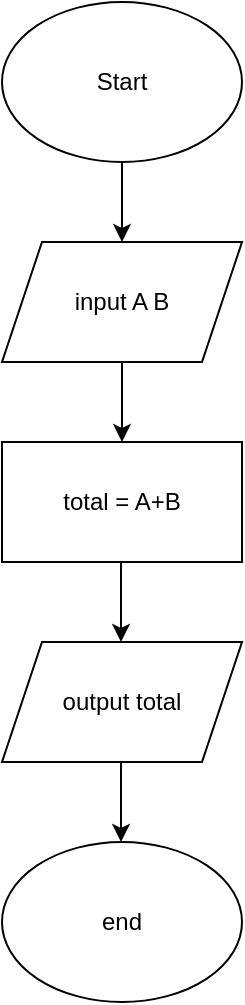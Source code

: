<mxfile version="16.6.2" type="device" pages="2"><diagram id="uxds1dj1sE2akhp8LEOo" name="Page-1"><mxGraphModel dx="782" dy="460" grid="1" gridSize="10" guides="1" tooltips="1" connect="1" arrows="1" fold="1" page="1" pageScale="1" pageWidth="827" pageHeight="1169" math="0" shadow="0"><root><mxCell id="0"/><mxCell id="1" parent="0"/><mxCell id="IbkSG6RhV2BlUkwPVee--1" value="Start" style="ellipse;whiteSpace=wrap;html=1;" vertex="1" parent="1"><mxGeometry x="320" y="120" width="120" height="80" as="geometry"/></mxCell><mxCell id="IbkSG6RhV2BlUkwPVee--2" value="input A B" style="shape=parallelogram;perimeter=parallelogramPerimeter;whiteSpace=wrap;html=1;fixedSize=1;" vertex="1" parent="1"><mxGeometry x="320" y="240" width="120" height="60" as="geometry"/></mxCell><mxCell id="IbkSG6RhV2BlUkwPVee--10" value="" style="edgeStyle=orthogonalEdgeStyle;rounded=0;orthogonalLoop=1;jettySize=auto;html=1;exitX=0.5;exitY=1;exitDx=0;exitDy=0;" edge="1" parent="1" source="IbkSG6RhV2BlUkwPVee--2" target="IbkSG6RhV2BlUkwPVee--3"><mxGeometry relative="1" as="geometry"/></mxCell><mxCell id="IbkSG6RhV2BlUkwPVee--3" value="total = A+B" style="rounded=0;whiteSpace=wrap;html=1;" vertex="1" parent="1"><mxGeometry x="320" y="340" width="120" height="60" as="geometry"/></mxCell><mxCell id="IbkSG6RhV2BlUkwPVee--4" value="output total" style="shape=parallelogram;perimeter=parallelogramPerimeter;whiteSpace=wrap;html=1;fixedSize=1;" vertex="1" parent="1"><mxGeometry x="320" y="440" width="120" height="60" as="geometry"/></mxCell><mxCell id="IbkSG6RhV2BlUkwPVee--6" value="end" style="ellipse;whiteSpace=wrap;html=1;" vertex="1" parent="1"><mxGeometry x="320" y="540" width="120" height="80" as="geometry"/></mxCell><mxCell id="IbkSG6RhV2BlUkwPVee--7" value="" style="endArrow=classic;html=1;rounded=0;exitX=0.5;exitY=1;exitDx=0;exitDy=0;entryX=0.5;entryY=0;entryDx=0;entryDy=0;" edge="1" parent="1" source="IbkSG6RhV2BlUkwPVee--1" target="IbkSG6RhV2BlUkwPVee--2"><mxGeometry width="50" height="50" relative="1" as="geometry"><mxPoint x="380" y="390" as="sourcePoint"/><mxPoint x="430" y="340" as="targetPoint"/></mxGeometry></mxCell><mxCell id="IbkSG6RhV2BlUkwPVee--11" value="" style="endArrow=classic;html=1;rounded=0;exitX=0.5;exitY=1;exitDx=0;exitDy=0;entryX=0.5;entryY=0;entryDx=0;entryDy=0;" edge="1" parent="1"><mxGeometry width="50" height="50" relative="1" as="geometry"><mxPoint x="379.5" y="400" as="sourcePoint"/><mxPoint x="379.5" y="440" as="targetPoint"/><Array as="points"><mxPoint x="379.5" y="420"/></Array></mxGeometry></mxCell><mxCell id="IbkSG6RhV2BlUkwPVee--13" value="" style="endArrow=classic;html=1;rounded=0;exitX=0.5;exitY=1;exitDx=0;exitDy=0;entryX=0.5;entryY=0;entryDx=0;entryDy=0;" edge="1" parent="1"><mxGeometry width="50" height="50" relative="1" as="geometry"><mxPoint x="379.5" y="500" as="sourcePoint"/><mxPoint x="379.5" y="540" as="targetPoint"/><Array as="points"><mxPoint x="379.5" y="520"/></Array></mxGeometry></mxCell></root></mxGraphModel></diagram><diagram id="mnSvf4wj68Q3hT7yir3B" name="Page-2"><mxGraphModel dx="782" dy="460" grid="1" gridSize="10" guides="1" tooltips="1" connect="1" arrows="1" fold="1" page="1" pageScale="1" pageWidth="827" pageHeight="1169" math="0" shadow="0"><root><mxCell id="H05v5m65WUXTXRmDFJKH-0"/><mxCell id="H05v5m65WUXTXRmDFJKH-1" parent="H05v5m65WUXTXRmDFJKH-0"/><mxCell id="H05v5m65WUXTXRmDFJKH-2" value="&lt;p style=&quot;line-height: 1.9&quot;&gt;viết chương trình chuyển đổi KG ~ pounds&lt;/p&gt;&lt;p style=&quot;line-height: 1.9&quot;&gt;1kg =2.204pounds&lt;/p&gt;" style="text;html=1;strokeColor=none;fillColor=none;align=center;verticalAlign=middle;whiteSpace=wrap;rounded=0;" vertex="1" parent="H05v5m65WUXTXRmDFJKH-1"><mxGeometry x="190" y="90" width="380" height="60" as="geometry"/></mxCell><mxCell id="Qn0yzTihe5z1W5Jkj_Uy-0" value="Start" style="ellipse;whiteSpace=wrap;html=1;" vertex="1" parent="H05v5m65WUXTXRmDFJKH-1"><mxGeometry x="320" y="160" width="120" height="80" as="geometry"/></mxCell><mxCell id="Qn0yzTihe5z1W5Jkj_Uy-1" value="input A,B&lt;br&gt;&amp;nbsp;" style="shape=parallelogram;perimeter=parallelogramPerimeter;whiteSpace=wrap;html=1;fixedSize=1;" vertex="1" parent="H05v5m65WUXTXRmDFJKH-1"><mxGeometry x="290" y="260" width="180" height="70" as="geometry"/></mxCell><mxCell id="Qn0yzTihe5z1W5Jkj_Uy-5" value="end" style="ellipse;whiteSpace=wrap;html=1;" vertex="1" parent="H05v5m65WUXTXRmDFJKH-1"><mxGeometry x="356" y="598.64" width="120" height="80" as="geometry"/></mxCell><mxCell id="Qn0yzTihe5z1W5Jkj_Uy-6" value="" style="endArrow=classic;html=1;rounded=0;exitX=0.5;exitY=1;exitDx=0;exitDy=0;entryX=0.5;entryY=0;entryDx=0;entryDy=0;" edge="1" parent="H05v5m65WUXTXRmDFJKH-1" source="Qn0yzTihe5z1W5Jkj_Uy-0" target="Qn0yzTihe5z1W5Jkj_Uy-1"><mxGeometry width="50" height="50" relative="1" as="geometry"><mxPoint x="380" y="430" as="sourcePoint"/><mxPoint x="430" y="380" as="targetPoint"/></mxGeometry></mxCell><mxCell id="Qn0yzTihe5z1W5Jkj_Uy-8" value="" style="endArrow=classic;html=1;rounded=0;exitX=0.5;exitY=1;exitDx=0;exitDy=0;entryX=0.5;entryY=0;entryDx=0;entryDy=0;" edge="1" parent="H05v5m65WUXTXRmDFJKH-1"><mxGeometry width="50" height="50" relative="1" as="geometry"><mxPoint x="415.5" y="558.64" as="sourcePoint"/><mxPoint x="415.5" y="598.64" as="targetPoint"/><Array as="points"><mxPoint x="415.5" y="578.64"/></Array></mxGeometry></mxCell><mxCell id="Qn0yzTihe5z1W5Jkj_Uy-9" value="a=0" style="rhombus;whiteSpace=wrap;html=1;" vertex="1" parent="H05v5m65WUXTXRmDFJKH-1"><mxGeometry x="340" y="420" width="80" height="80" as="geometry"/></mxCell><mxCell id="Qn0yzTihe5z1W5Jkj_Uy-10" value="" style="endArrow=classic;html=1;rounded=0;entryX=0.5;entryY=1;entryDx=0;entryDy=0;exitX=1;exitY=0.5;exitDx=0;exitDy=0;entryPerimeter=0;" edge="1" parent="H05v5m65WUXTXRmDFJKH-1" source="Qn0yzTihe5z1W5Jkj_Uy-9"><mxGeometry width="50" height="50" relative="1" as="geometry"><mxPoint x="380" y="390" as="sourcePoint"/><mxPoint x="540" y="470" as="targetPoint"/><Array as="points"><mxPoint x="450" y="470"/></Array></mxGeometry></mxCell><mxCell id="Qn0yzTihe5z1W5Jkj_Uy-16" value="" style="endArrow=classic;html=1;rounded=0;exitX=0;exitY=0.5;exitDx=0;exitDy=0;" edge="1" parent="H05v5m65WUXTXRmDFJKH-1" source="Qn0yzTihe5z1W5Jkj_Uy-9"><mxGeometry width="50" height="50" relative="1" as="geometry"><mxPoint x="340" y="470" as="sourcePoint"/><mxPoint x="310" y="450" as="targetPoint"/></mxGeometry></mxCell><mxCell id="Qn0yzTihe5z1W5Jkj_Uy-21" value="" style="endArrow=none;html=1;rounded=0;exitX=0.5;exitY=1;exitDx=0;exitDy=0;entryX=0.5;entryY=0;entryDx=0;entryDy=0;" edge="1" parent="H05v5m65WUXTXRmDFJKH-1" source="Qn0yzTihe5z1W5Jkj_Uy-1" target="Qn0yzTihe5z1W5Jkj_Uy-9"><mxGeometry width="50" height="50" relative="1" as="geometry"><mxPoint x="380" y="470" as="sourcePoint"/><mxPoint x="430" y="420" as="targetPoint"/></mxGeometry></mxCell><mxCell id="Qn0yzTihe5z1W5Jkj_Uy-22" value="" style="endArrow=none;html=1;rounded=0;exitX=0.5;exitY=1;exitDx=0;exitDy=0;" edge="1" parent="H05v5m65WUXTXRmDFJKH-1" source="Qn0yzTihe5z1W5Jkj_Uy-33"><mxGeometry width="50" height="50" relative="1" as="geometry"><mxPoint x="270" y="520.0" as="sourcePoint"/><mxPoint x="420" y="559" as="targetPoint"/><Array as="points"><mxPoint x="416" y="558.64"/></Array></mxGeometry></mxCell><mxCell id="Qn0yzTihe5z1W5Jkj_Uy-23" value="ax+b=0" style="rounded=0;whiteSpace=wrap;html=1;" vertex="1" parent="H05v5m65WUXTXRmDFJKH-1"><mxGeometry x="320" y="340" width="120" height="60" as="geometry"/></mxCell><mxCell id="Qn0yzTihe5z1W5Jkj_Uy-24" style="edgeStyle=orthogonalEdgeStyle;rounded=0;orthogonalLoop=1;jettySize=auto;html=1;exitX=0.5;exitY=1;exitDx=0;exitDy=0;" edge="1" parent="H05v5m65WUXTXRmDFJKH-1" source="Qn0yzTihe5z1W5Jkj_Uy-1" target="Qn0yzTihe5z1W5Jkj_Uy-1"><mxGeometry relative="1" as="geometry"/></mxCell><mxCell id="Qn0yzTihe5z1W5Jkj_Uy-27" value="b=0" style="rhombus;whiteSpace=wrap;html=1;" vertex="1" parent="H05v5m65WUXTXRmDFJKH-1"><mxGeometry x="540" y="430" width="80" height="80" as="geometry"/></mxCell><mxCell id="Qn0yzTihe5z1W5Jkj_Uy-28" value="" style="endArrow=classic;html=1;rounded=0;" edge="1" parent="H05v5m65WUXTXRmDFJKH-1"><mxGeometry width="50" height="50" relative="1" as="geometry"><mxPoint x="620" y="470" as="sourcePoint"/><mxPoint x="640" y="450" as="targetPoint"/></mxGeometry></mxCell><mxCell id="Qn0yzTihe5z1W5Jkj_Uy-37" style="edgeStyle=orthogonalEdgeStyle;rounded=0;orthogonalLoop=1;jettySize=auto;html=1;exitX=1;exitY=0.5;exitDx=0;exitDy=0;entryX=1;entryY=0;entryDx=0;entryDy=0;" edge="1" parent="H05v5m65WUXTXRmDFJKH-1" source="Qn0yzTihe5z1W5Jkj_Uy-30" target="Qn0yzTihe5z1W5Jkj_Uy-5"><mxGeometry relative="1" as="geometry"><mxPoint x="640" y="740" as="targetPoint"/><Array as="points"><mxPoint x="740" y="610"/></Array></mxGeometry></mxCell><mxCell id="Qn0yzTihe5z1W5Jkj_Uy-30" value="vô số nghiệm" style="shape=parallelogram;perimeter=parallelogramPerimeter;whiteSpace=wrap;html=1;fixedSize=1;" vertex="1" parent="H05v5m65WUXTXRmDFJKH-1"><mxGeometry x="630" y="420" width="120" height="60" as="geometry"/></mxCell><mxCell id="Qn0yzTihe5z1W5Jkj_Uy-31" value="" style="endArrow=classic;html=1;rounded=0;" edge="1" parent="H05v5m65WUXTXRmDFJKH-1"><mxGeometry width="50" height="50" relative="1" as="geometry"><mxPoint x="580" y="430" as="sourcePoint"/><mxPoint x="630" y="380" as="targetPoint"/></mxGeometry></mxCell><mxCell id="Qn0yzTihe5z1W5Jkj_Uy-35" style="edgeStyle=orthogonalEdgeStyle;rounded=0;orthogonalLoop=1;jettySize=auto;html=1;exitX=1;exitY=0.5;exitDx=0;exitDy=0;entryX=1;entryY=0.5;entryDx=0;entryDy=0;" edge="1" parent="H05v5m65WUXTXRmDFJKH-1" source="Qn0yzTihe5z1W5Jkj_Uy-32" target="Qn0yzTihe5z1W5Jkj_Uy-5"><mxGeometry relative="1" as="geometry"><mxPoint x="760" y="640" as="targetPoint"/><Array as="points"><mxPoint x="760" y="380"/><mxPoint x="760" y="639"/></Array></mxGeometry></mxCell><mxCell id="Qn0yzTihe5z1W5Jkj_Uy-32" value="vô nghiệm" style="shape=parallelogram;perimeter=parallelogramPerimeter;whiteSpace=wrap;html=1;fixedSize=1;" vertex="1" parent="H05v5m65WUXTXRmDFJKH-1"><mxGeometry x="620" y="350" width="120" height="60" as="geometry"/></mxCell><mxCell id="Qn0yzTihe5z1W5Jkj_Uy-33" value="x=-b/a" style="shape=parallelogram;perimeter=parallelogramPerimeter;whiteSpace=wrap;html=1;fixedSize=1;" vertex="1" parent="H05v5m65WUXTXRmDFJKH-1"><mxGeometry x="200" y="420" width="120" height="60" as="geometry"/></mxCell></root></mxGraphModel></diagram></mxfile>